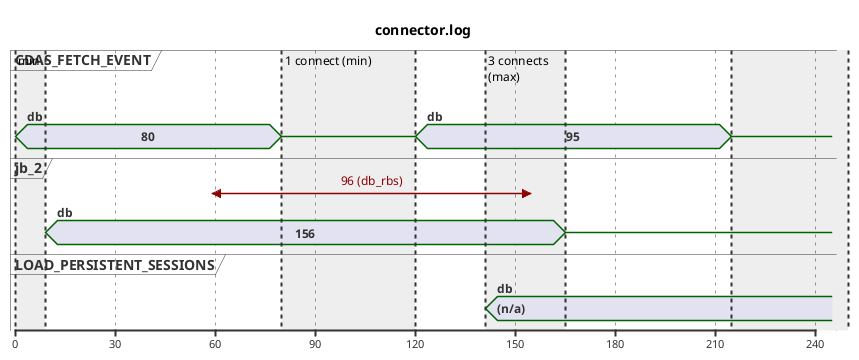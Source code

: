 @startuml


!if %variable_exists("$THEME")
title Timing Diagram 2 - $THEME theme
!else
title Timing Diagram 2
!endif

concise "CDAS_FETCH_EVENT" as CDAS_FETCH_EVENT
concise "jb_2" as jb_2
concise "LOAD_PERSISTENT_SESSIONS" as LOAD_PERSISTENT_SESSIONS
scale 30 as 100 pixels
title connector.log
0 is {hidden}

@CDAS_FETCH_EVENT
0 is 80 : db
+80 is {-}
120 is 95 : db
+95 is {-}

@jb_2
9 is 156 : db
+156 is {-}
@59 <-> @+96 : 96 (db_rbs)

@LOAD_PERSISTENT_SESSIONS
141 is "(n/a)" : db

highlight 0 to 9 : min
highlight 141 to 165 : 3 connects\n(max)
highlight 80  to 120 : 1 connect (min)
highlight 215 to 250 
@enduml